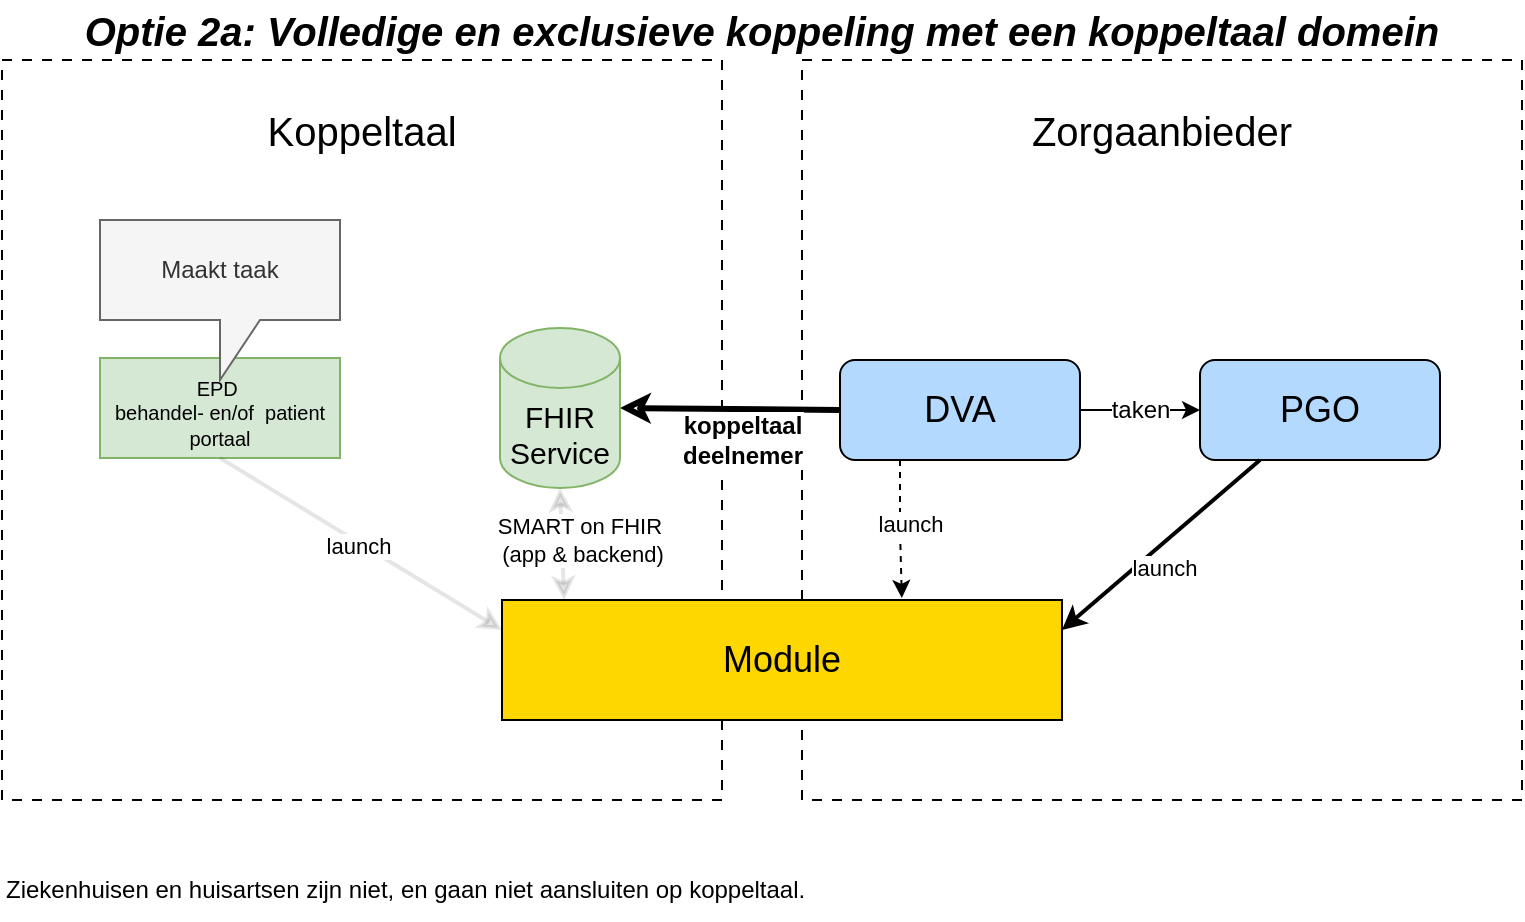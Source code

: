 <mxfile version="26.0.16">
  <diagram name="Page-1" id="koppeltaal-optie3">
    <mxGraphModel dx="1199" dy="761" grid="1" gridSize="10" guides="1" tooltips="1" connect="1" arrows="1" fold="1" page="1" pageScale="1" pageWidth="827" pageHeight="1169" math="0" shadow="0">
      <root>
        <mxCell id="0" />
        <mxCell id="1" parent="0" />
        <mxCell id="container-left" value="" style="rounded=0;whiteSpace=wrap;html=1;dashed=1;dashPattern=5 5;fillColor=none;strokeColor=#000000;" parent="1" vertex="1">
          <mxGeometry x="30" y="30" width="360" height="370" as="geometry" />
        </mxCell>
        <mxCell id="container-right" value="" style="rounded=0;whiteSpace=wrap;html=1;dashed=1;dashPattern=5 5;fillColor=none;strokeColor=#000000;" parent="1" vertex="1">
          <mxGeometry x="430" y="30" width="360" height="370" as="geometry" />
        </mxCell>
        <mxCell id="label-koppelmij" value="Koppeltaal" style="text;html=1;strokeColor=none;fillColor=none;align=center;verticalAlign=middle;whiteSpace=wrap;rounded=0;fontSize=20;fontStyle=0;" parent="1" vertex="1">
          <mxGeometry x="150" y="50" width="120" height="30" as="geometry" />
        </mxCell>
        <mxCell id="label-zorgaanbieder" value="Zorgaanbieder" style="text;html=1;strokeColor=none;fillColor=none;align=center;verticalAlign=middle;whiteSpace=wrap;rounded=0;fontSize=20;fontStyle=0;" parent="1" vertex="1">
          <mxGeometry x="550" y="50" width="120" height="30" as="geometry" />
        </mxCell>
        <mxCell id="taken-arrow" value="taken" style="edgeStyle=orthogonalEdgeStyle;rounded=0;orthogonalLoop=1;jettySize=auto;html=1;exitX=1;exitY=0.5;exitDx=0;exitDy=0;entryX=0;entryY=0.5;entryDx=0;entryDy=0;strokeColor=#000000;fontSize=12;" parent="1" edge="1">
          <mxGeometry relative="1" as="geometry">
            <mxPoint x="630" y="205" as="targetPoint" />
          </mxGeometry>
        </mxCell>
        <mxCell id="h2PCSnKk_ekNYF-T4rP--1" value="DVA" style="rounded=1;whiteSpace=wrap;html=1;fillColor=#B3D9FF;strokeColor=#000000;fontSize=18;arcSize=15;" parent="1" vertex="1">
          <mxGeometry x="449" y="180" width="120" height="50" as="geometry" />
        </mxCell>
        <mxCell id="h2PCSnKk_ekNYF-T4rP--2" value="PGO" style="rounded=1;whiteSpace=wrap;html=1;fillColor=#B3D9FF;strokeColor=#000000;fontSize=18;arcSize=15;" parent="1" vertex="1">
          <mxGeometry x="629" y="180" width="120" height="50" as="geometry" />
        </mxCell>
        <mxCell id="h2PCSnKk_ekNYF-T4rP--4" value="&lt;b&gt;koppeltaal&lt;/b&gt;&lt;div&gt;&lt;b&gt;deelnemer&lt;/b&gt;&lt;/div&gt;" style="rounded=0;orthogonalLoop=1;jettySize=auto;html=1;entryX=0;entryY=0.5;entryDx=0;entryDy=0;strokeColor=#000000;fontSize=12;startArrow=classic;startFill=0;endArrow=none;strokeWidth=3;elbow=vertical;exitX=1;exitY=0.5;exitDx=0;exitDy=0;exitPerimeter=0;" parent="1" source="h2PCSnKk_ekNYF-T4rP--14" edge="1">
          <mxGeometry x="0.112" y="-15" relative="1" as="geometry">
            <mxPoint x="400" y="270" as="sourcePoint" />
            <mxPoint x="449" y="205" as="targetPoint" />
            <mxPoint as="offset" />
          </mxGeometry>
        </mxCell>
        <mxCell id="h2PCSnKk_ekNYF-T4rP--5" value="taken" style="edgeStyle=orthogonalEdgeStyle;rounded=0;orthogonalLoop=1;jettySize=auto;html=1;exitX=1;exitY=0.5;exitDx=0;exitDy=0;entryX=0;entryY=0.5;entryDx=0;entryDy=0;strokeColor=#000000;fontSize=12;" parent="1" source="h2PCSnKk_ekNYF-T4rP--1" target="h2PCSnKk_ekNYF-T4rP--2" edge="1">
          <mxGeometry relative="1" as="geometry" />
        </mxCell>
        <mxCell id="h2PCSnKk_ekNYF-T4rP--6" value="launch" style="rounded=0;orthogonalLoop=1;jettySize=auto;html=1;exitX=0.25;exitY=1;exitDx=0;exitDy=0;strokeColor=#000000;strokeWidth=2;fontSize=11;entryX=1;entryY=0.25;entryDx=0;entryDy=0;" parent="1" source="h2PCSnKk_ekNYF-T4rP--2" target="h2PCSnKk_ekNYF-T4rP--9" edge="1">
          <mxGeometry x="0.1" y="10" relative="1" as="geometry">
            <mxPoint as="offset" />
            <mxPoint x="629" y="300" as="targetPoint" />
          </mxGeometry>
        </mxCell>
        <mxCell id="h2PCSnKk_ekNYF-T4rP--7" value="launch" style="rounded=0;orthogonalLoop=1;jettySize=auto;html=1;exitX=0.25;exitY=1;exitDx=0;exitDy=0;entryX=0.714;entryY=-0.017;entryDx=0;entryDy=0;strokeColor=#000000;dashed=1;dashPattern=3 3;fontSize=11;entryPerimeter=0;edgeStyle=orthogonalEdgeStyle;" parent="1" source="h2PCSnKk_ekNYF-T4rP--1" target="h2PCSnKk_ekNYF-T4rP--9" edge="1">
          <mxGeometry x="-0.1" y="5" relative="1" as="geometry">
            <mxPoint as="offset" />
          </mxGeometry>
        </mxCell>
        <mxCell id="h2PCSnKk_ekNYF-T4rP--8" value="&lt;div style=&quot;line-height: 70%;&quot;&gt;&lt;font style=&quot;font-size: 10px; line-height: 70%;&quot;&gt;EPD&amp;nbsp;&lt;/font&gt;&lt;div&gt;&lt;font style=&quot;font-size: 10px; line-height: 70%;&quot;&gt;behandel- en/of&amp;nbsp; patient portaal&lt;/font&gt;&lt;span style=&quot;caret-color: rgba(0, 0, 0, 0); color: rgba(0, 0, 0, 0); font-family: monospace; font-size: 0px; text-align: start; text-wrap-mode: nowrap; line-height: 100%;&quot;&gt;%3CmxGraphModel%3E%3Croot%3E%3CmxCell%20id%3D%220%22%2F%3E%3CmxCell%20id%3D%221%22%20parent%3D%220%22%2F%3E%3CmxCell%20id%3D%222%22%20value%3D%22EPD%22%20style%3D%22rounded%3D0%3BwhiteSpace%3Dwrap%3Bhtml%3D1%3BfillColor%3D%2390EE90%3BstrokeColor%3D%23000000%3BfontSize%3D18%3B%22%20vertex%3D%221%22%20parent%3D%221%22%3E%3CmxGeometry%20x%3D%22250%22%20y%3D%22180%22%20width%3D%22120%22%20height%3D%2250%22%20as%3D%22geometry%22%2F%3E%3C%2FmxCell%3E%3C%2Froot%3E%3C%2FmxGraphModel%3E&lt;/span&gt;&lt;/div&gt;&lt;/div&gt;" style="rounded=0;whiteSpace=wrap;html=1;fillColor=#d5e8d4;strokeColor=#82b366;fontSize=18;" parent="1" vertex="1">
          <mxGeometry x="79" y="179" width="120" height="50" as="geometry" />
        </mxCell>
        <mxCell id="h2PCSnKk_ekNYF-T4rP--9" value="Module" style="rounded=0;whiteSpace=wrap;html=1;fillColor=#FFD700;strokeColor=#000000;fontSize=18;" parent="1" vertex="1">
          <mxGeometry x="280" y="300" width="280" height="60" as="geometry" />
        </mxCell>
        <mxCell id="h2PCSnKk_ekNYF-T4rP--10" value="Maakt taak" style="shape=callout;whiteSpace=wrap;html=1;perimeter=calloutPerimeter;fillColor=#f5f5f5;strokeColor=#666666;fontColor=#333333;" parent="1" vertex="1">
          <mxGeometry x="79" y="110" width="120" height="80" as="geometry" />
        </mxCell>
        <mxCell id="h2PCSnKk_ekNYF-T4rP--12" value="SMART on FHIR&amp;nbsp;&lt;div&gt;(app &amp;amp; backend)&lt;/div&gt;" style="rounded=0;orthogonalLoop=1;jettySize=auto;html=1;entryX=0.111;entryY=0;entryDx=0;entryDy=0;strokeColor=#000000;strokeWidth=2;fontSize=11;startArrow=classic;startFill=1;entryPerimeter=0;exitX=0.5;exitY=1;exitDx=0;exitDy=0;exitPerimeter=0;opacity=10;" parent="1" source="h2PCSnKk_ekNYF-T4rP--14" target="h2PCSnKk_ekNYF-T4rP--9" edge="1">
          <mxGeometry x="-0.074" y="10" relative="1" as="geometry">
            <mxPoint as="offset" />
            <mxPoint x="269" y="230" as="sourcePoint" />
            <mxPoint x="109" y="400" as="targetPoint" />
          </mxGeometry>
        </mxCell>
        <mxCell id="h2PCSnKk_ekNYF-T4rP--13" value="launch" style="rounded=0;orthogonalLoop=1;jettySize=auto;html=1;exitX=0.5;exitY=1;exitDx=0;exitDy=0;strokeColor=#000000;strokeWidth=2;fontSize=11;opacity=10;entryX=0;entryY=0.25;entryDx=0;entryDy=0;" parent="1" source="h2PCSnKk_ekNYF-T4rP--8" target="h2PCSnKk_ekNYF-T4rP--9" edge="1">
          <mxGeometry x="-0.007" y="-1" relative="1" as="geometry">
            <mxPoint as="offset" />
            <mxPoint x="649" y="390" as="targetPoint" />
            <mxPoint x="679" y="290" as="sourcePoint" />
          </mxGeometry>
        </mxCell>
        <mxCell id="h2PCSnKk_ekNYF-T4rP--14" value="FHIR Service" style="shape=cylinder3;whiteSpace=wrap;html=1;boundedLbl=1;backgroundOutline=1;size=15;fillColor=#d5e8d4;strokeColor=#82b366;fontSize=15;" parent="1" vertex="1">
          <mxGeometry x="279" y="164" width="60" height="80" as="geometry" />
        </mxCell>
        <mxCell id="Wdxu976yoYJHggBSAydk-1" value="Ziekenhuisen en huisartsen zijn niet, en gaan niet aansluiten op koppeltaal." style="text;html=1;align=left;verticalAlign=middle;whiteSpace=wrap;rounded=0;" parent="1" vertex="1">
          <mxGeometry x="30" y="430" width="520" height="30" as="geometry" />
        </mxCell>
        <mxCell id="xNFz0B_KdfIrRdH9cTvF-1" value="Optie 2a: Volledige en exclusieve koppeling met een koppeltaal domein" style="text;html=1;align=center;verticalAlign=middle;whiteSpace=wrap;rounded=0;fontStyle=3;fontSize=20;" parent="1" vertex="1">
          <mxGeometry x="30" width="760" height="30" as="geometry" />
        </mxCell>
      </root>
    </mxGraphModel>
  </diagram>
</mxfile>
